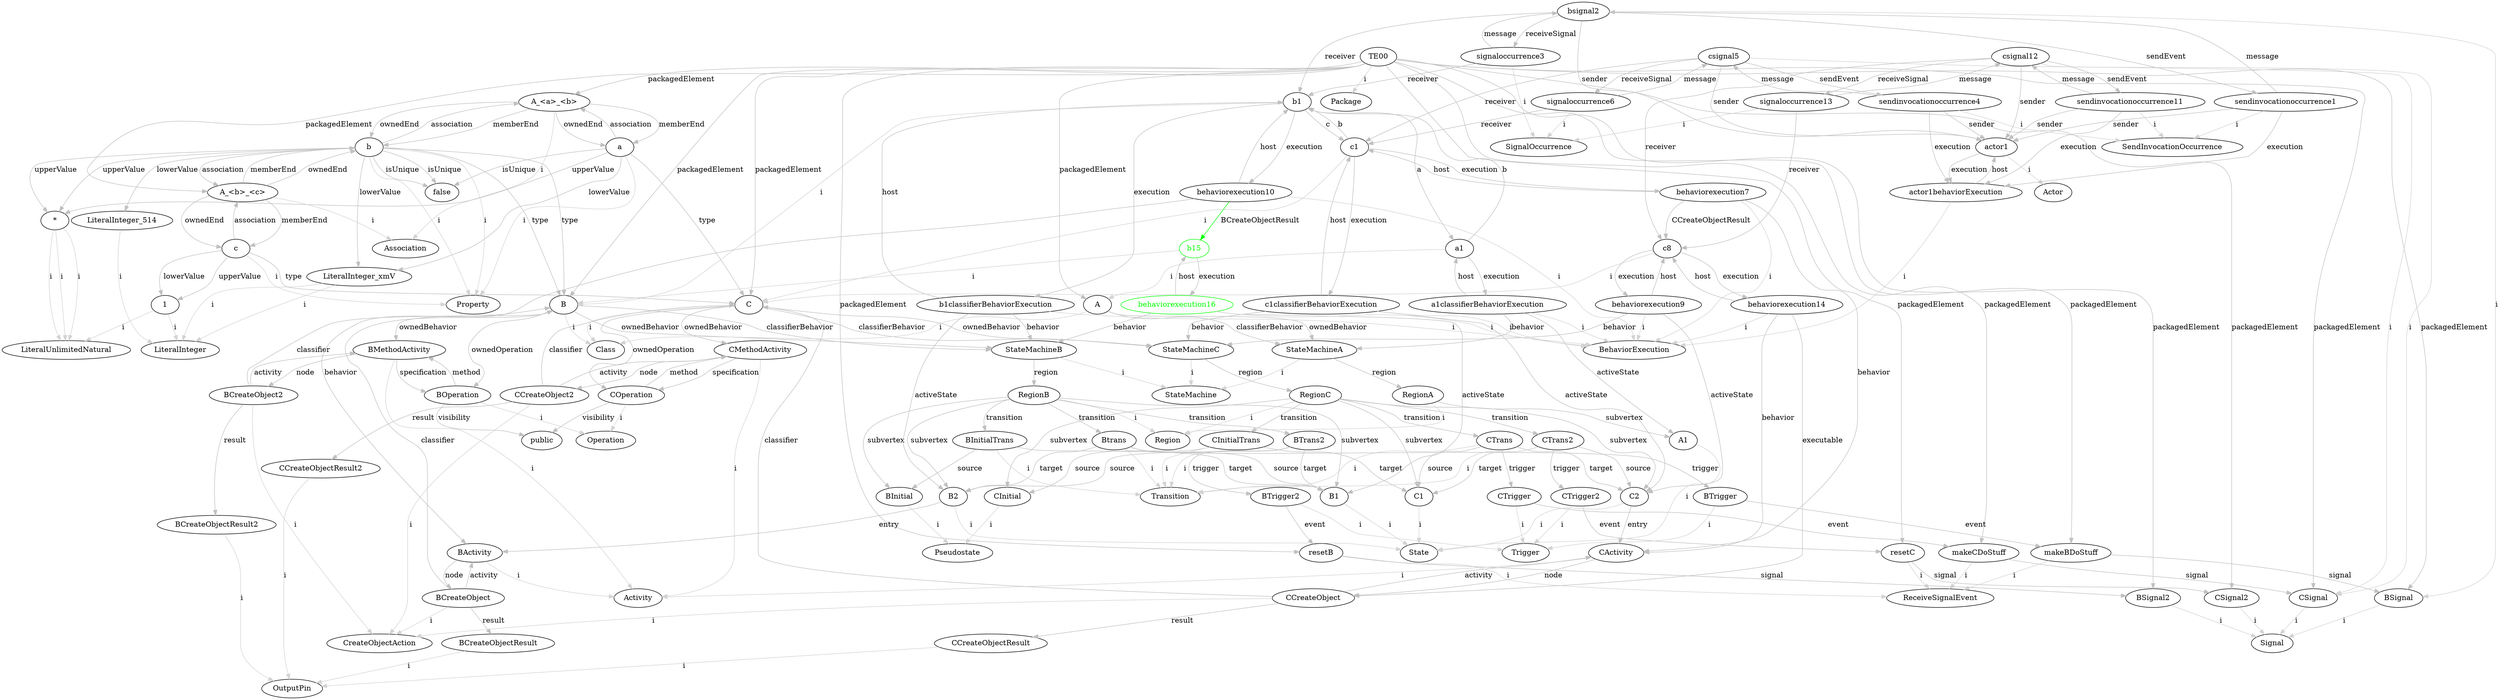 digraph umlMetamodel {
	"TE00" -> "Package" [label="i", color="lightgrey"]
	"TE00" -> "C" [label="packagedElement", color="grey"]
	"C" -> "Class" [label="i", color="lightgrey"]
	"C" -> "StateMachineC" [label="classifierBehavior", color="grey"]
	"C" -> "StateMachineC" [label="ownedBehavior", color="grey"]
	"StateMachineC" -> "StateMachine" [label="i", color="lightgrey"]
	"StateMachineC" -> "RegionC" [label="region", color="grey"]
	"RegionC" -> "Region" [label="i", color="lightgrey"]
	"RegionC" -> "C1" [label="subvertex", color="grey"]
	"C1" -> "State" [label="i", color="lightgrey"]
	"RegionC" -> "C2" [label="subvertex", color="grey"]
	"C2" -> "State" [label="i", color="lightgrey"]
	"C2" -> "CActivity" [label="entry", color="grey"]
	"CActivity" -> "Activity" [label="i", color="lightgrey"]
	"CActivity" -> "CCreateObject" [label="node", color="grey"]
	"CCreateObject" -> "CActivity" [label="activity", color="grey"]
	"CCreateObject" -> "CreateObjectAction" [label="i", color="lightgrey"]
	"CCreateObject" -> "C" [label="classifier", color="grey"]
	"CCreateObject" -> "CCreateObjectResult" [label="result", color="grey"]
	"CCreateObjectResult" -> "OutputPin" [label="i", color="lightgrey"]
	"RegionC" -> "CInitial" [label="subvertex", color="grey"]
	"CInitial" -> "Pseudostate" [label="i", color="lightgrey"]
	"RegionC" -> "CTrans" [label="transition", color="grey"]
	"CTrans" -> "Transition" [label="i", color="lightgrey"]
	"CTrans" -> "C1" [label="source", color="grey"]
	"CTrans" -> "C2" [label="target", color="grey"]
	"CTrans" -> "CTrigger" [label="trigger", color="grey"]
	"CTrigger" -> "Trigger" [label="i", color="lightgrey"]
	"CTrigger" -> "makeCDoStuff" [label="event", color="grey"]
	"RegionC" -> "CTrans2" [label="transition", color="grey"]
	"CTrans2" -> "Transition" [label="i", color="lightgrey"]
	"CTrans2" -> "C2" [label="source", color="grey"]
	"CTrans2" -> "C1" [label="target", color="grey"]
	"CTrans2" -> "CTrigger2" [label="trigger", color="grey"]
	"CTrigger2" -> "Trigger" [label="i", color="lightgrey"]
	"CTrigger2" -> "resetC" [label="event", color="grey"]
	"RegionC" -> "CInitialTrans" [label="transition", color="grey"]
	"CInitialTrans" -> "Transition" [label="i", color="lightgrey"]
	"CInitialTrans" -> "CInitial" [label="source", color="grey"]
	"CInitialTrans" -> "C1" [label="target", color="grey"]
	"C" -> "CMethodActivity" [label="ownedBehavior", color="grey"]
	"CMethodActivity" -> "Activity" [label="i", color="lightgrey"]
	"CMethodActivity" -> "COperation" [label="specification", color="grey"]
	"CMethodActivity" -> "CCreateObject2" [label="node", color="grey"]
	"CCreateObject2" -> "CMethodActivity" [label="activity", color="grey"]
	"CCreateObject2" -> "CreateObjectAction" [label="i", color="lightgrey"]
	"CCreateObject2" -> "C" [label="classifier", color="grey"]
	"CCreateObject2" -> "CCreateObjectResult2" [label="result", color="grey"]
	"CCreateObjectResult2" -> "OutputPin" [label="i", color="lightgrey"]
	"C" -> "COperation" [label="ownedOperation", color="grey"]
	"COperation" -> "Operation" [label="i", color="lightgrey"]
	"COperation" -> "public" [label="visibility", color="grey"]
	"COperation" -> "CMethodActivity" [label="method", color="grey"]
	"TE00" -> "B" [label="packagedElement", color="grey"]
	"B" -> "Class" [label="i", color="lightgrey"]
	"B" -> "StateMachineB" [label="classifierBehavior", color="grey"]
	"B" -> "StateMachineB" [label="ownedBehavior", color="grey"]
	"StateMachineB" -> "StateMachine" [label="i", color="lightgrey"]
	"StateMachineB" -> "RegionB" [label="region", color="grey"]
	"RegionB" -> "Region" [label="i", color="lightgrey"]
	"RegionB" -> "B1" [label="subvertex", color="grey"]
	"B1" -> "State" [label="i", color="lightgrey"]
	"RegionB" -> "B2" [label="subvertex", color="grey"]
	"B2" -> "State" [label="i", color="lightgrey"]
	"B2" -> "BActivity" [label="entry", color="grey"]
	"BActivity" -> "Activity" [label="i", color="lightgrey"]
	"BActivity" -> "BCreateObject" [label="node", color="grey"]
	"BCreateObject" -> "BActivity" [label="activity", color="grey"]
	"BCreateObject" -> "CreateObjectAction" [label="i", color="lightgrey"]
	"BCreateObject" -> "B" [label="classifier", color="grey"]
	"BCreateObject" -> "BCreateObjectResult" [label="result", color="grey"]
	"BCreateObjectResult" -> "OutputPin" [label="i", color="lightgrey"]
	"RegionB" -> "BInitial" [label="subvertex", color="grey"]
	"BInitial" -> "Pseudostate" [label="i", color="lightgrey"]
	"RegionB" -> "Btrans" [label="transition", color="grey"]
	"Btrans" -> "Transition" [label="i", color="lightgrey"]
	"Btrans" -> "B1" [label="source", color="grey"]
	"Btrans" -> "B2" [label="target", color="grey"]
	"Btrans" -> "BTrigger" [label="trigger", color="grey"]
	"BTrigger" -> "Trigger" [label="i", color="lightgrey"]
	"BTrigger" -> "makeBDoStuff" [label="event", color="grey"]
	"RegionB" -> "BTrans2" [label="transition", color="grey"]
	"BTrans2" -> "Transition" [label="i", color="lightgrey"]
	"BTrans2" -> "B2" [label="source", color="grey"]
	"BTrans2" -> "B1" [label="target", color="grey"]
	"BTrans2" -> "BTrigger2" [label="trigger", color="grey"]
	"BTrigger2" -> "Trigger" [label="i", color="lightgrey"]
	"BTrigger2" -> "resetB" [label="event", color="grey"]
	"RegionB" -> "BInitialTrans" [label="transition", color="grey"]
	"BInitialTrans" -> "Transition" [label="i", color="lightgrey"]
	"BInitialTrans" -> "BInitial" [label="source", color="grey"]
	"BInitialTrans" -> "B1" [label="target", color="grey"]
	"B" -> "BMethodActivity" [label="ownedBehavior", color="grey"]
	"BMethodActivity" -> "Activity" [label="i", color="lightgrey"]
	"BMethodActivity" -> "BOperation" [label="specification", color="grey"]
	"BMethodActivity" -> "BCreateObject2" [label="node", color="grey"]
	"BCreateObject2" -> "BMethodActivity" [label="activity", color="grey"]
	"BCreateObject2" -> "CreateObjectAction" [label="i", color="lightgrey"]
	"BCreateObject2" -> "B" [label="classifier", color="grey"]
	"BCreateObject2" -> "BCreateObjectResult2" [label="result", color="grey"]
	"BCreateObjectResult2" -> "OutputPin" [label="i", color="lightgrey"]
	"B" -> "BOperation" [label="ownedOperation", color="grey"]
	"BOperation" -> "Operation" [label="i", color="lightgrey"]
	"BOperation" -> "public" [label="visibility", color="grey"]
	"BOperation" -> "BMethodActivity" [label="method", color="grey"]
	"TE00" -> "A" [label="packagedElement", color="grey"]
	"A" -> "Class" [label="i", color="lightgrey"]
	"A" -> "StateMachineA" [label="classifierBehavior", color="grey"]
	"A" -> "StateMachineA" [label="ownedBehavior", color="grey"]
	"StateMachineA" -> "StateMachine" [label="i", color="lightgrey"]
	"StateMachineA" -> "RegionA" [label="region", color="grey"]
	"RegionA" -> "Region" [label="i", color="lightgrey"]
	"RegionA" -> "A1" [label="subvertex", color="grey"]
	"A1" -> "State" [label="i", color="lightgrey"]
	"TE00" -> "A_<a>_<b>" [label="packagedElement", color="grey"]
	"A_<a>_<b>" -> "Association" [label="i", color="lightgrey"]
	"A_<a>_<b>" -> "a" [label="memberEnd", color="grey"]
	"A_<a>_<b>" -> "b" [label="memberEnd", color="grey"]
	"A_<a>_<b>" -> "a" [label="ownedEnd", color="grey"]
	"a" -> "Property" [label="i", color="lightgrey"]
	"a" -> "C" [label="type", color="grey"]
	"a" -> "false" [label="isUnique", color="grey"]
	"a" -> "A_<a>_<b>" [label="association", color="grey"]
	"a" -> "*" [label="upperValue", color="grey"]
	"*" -> "LiteralUnlimitedNatural" [label="i", color="lightgrey"]
	"a" -> "LiteralInteger_xmV" [label="lowerValue", color="grey"]
	"LiteralInteger_xmV" -> "LiteralInteger" [label="i", color="lightgrey"]
	"A_<a>_<b>" -> "b" [label="ownedEnd", color="grey"]
	"b" -> "Property" [label="i", color="lightgrey"]
	"b" -> "B" [label="type", color="grey"]
	"b" -> "false" [label="isUnique", color="grey"]
	"b" -> "A_<a>_<b>" [label="association", color="grey"]
	"b" -> "*" [label="upperValue", color="grey"]
	"*" -> "LiteralUnlimitedNatural" [label="i", color="lightgrey"]
	"b" -> "LiteralInteger_xmV" [label="lowerValue", color="grey"]
	"LiteralInteger_xmV" -> "LiteralInteger" [label="i", color="lightgrey"]
	"TE00" -> "A_<b>_<c>" [label="packagedElement", color="grey"]
	"A_<b>_<c>" -> "Association" [label="i", color="lightgrey"]
	"A_<b>_<c>" -> "b" [label="memberEnd", color="grey"]
	"A_<b>_<c>" -> "c" [label="memberEnd", color="grey"]
	"A_<b>_<c>" -> "b" [label="ownedEnd", color="grey"]
	"b" -> "Property" [label="i", color="lightgrey"]
	"b" -> "B" [label="type", color="grey"]
	"b" -> "false" [label="isUnique", color="grey"]
	"b" -> "A_<b>_<c>" [label="association", color="grey"]
	"b" -> "*" [label="upperValue", color="grey"]
	"*" -> "LiteralUnlimitedNatural" [label="i", color="lightgrey"]
	"b" -> "LiteralInteger_514" [label="lowerValue", color="grey"]
	"LiteralInteger_514" -> "LiteralInteger" [label="i", color="lightgrey"]
	"A_<b>_<c>" -> "c" [label="ownedEnd", color="grey"]
	"c" -> "Property" [label="i", color="lightgrey"]
	"c" -> "C" [label="type", color="grey"]
	"c" -> "A_<b>_<c>" [label="association", color="grey"]
	"c" -> "1" [label="upperValue", color="grey"]
	"1" -> "LiteralUnlimitedNatural" [label="i", color="lightgrey"]
	"c" -> "1" [label="lowerValue", color="grey"]
	"1" -> "LiteralInteger" [label="i", color="lightgrey"]
	"TE00" -> "BSignal" [label="packagedElement", color="grey"]
	"BSignal" -> "Signal" [label="i", color="lightgrey"]
	"TE00" -> "makeBDoStuff" [label="packagedElement", color="grey"]
	"makeBDoStuff" -> "ReceiveSignalEvent" [label="i", color="lightgrey"]
	"makeBDoStuff" -> "BSignal" [label="signal", color="grey"]
	"TE00" -> "CSignal" [label="packagedElement", color="grey"]
	"CSignal" -> "Signal" [label="i", color="lightgrey"]
	"TE00" -> "makeCDoStuff" [label="packagedElement", color="grey"]
	"makeCDoStuff" -> "ReceiveSignalEvent" [label="i", color="lightgrey"]
	"makeCDoStuff" -> "CSignal" [label="signal", color="grey"]
	"TE00" -> "BSignal2" [label="packagedElement", color="grey"]
	"BSignal2" -> "Signal" [label="i", color="lightgrey"]
	"TE00" -> "resetB" [label="packagedElement", color="grey"]
	"resetB" -> "ReceiveSignalEvent" [label="i", color="lightgrey"]
	"resetB" -> "BSignal2" [label="signal", color="grey"]
	"TE00" -> "CSignal2" [label="packagedElement", color="grey"]
	"CSignal2" -> "Signal" [label="i", color="lightgrey"]
	"TE00" -> "resetC" [label="packagedElement", color="grey"]
	"resetC" -> "ReceiveSignalEvent" [label="i", color="lightgrey"]
	"resetC" -> "CSignal2" [label="signal", color="grey"]
	"a1" -> "A" [label="i", color="lightgrey"]
	"a1classifierBehaviorExecution" -> "BehaviorExecution" [label="i", color="lightgrey"]
	"a1" -> "a1classifierBehaviorExecution" [label="execution", color="grey"]
	"a1classifierBehaviorExecution" -> "a1" [label="host", color="grey"]
	"a1classifierBehaviorExecution" -> "StateMachineA" [label="behavior", color="grey"]
	"a1classifierBehaviorExecution" -> "A1" [label="activeState", color="grey"]
	"b1" -> "B" [label="i", color="lightgrey"]
	"b1" -> "b1classifierBehaviorExecution" [label="execution", color="grey"]
	"b1classifierBehaviorExecution" -> "b1" [label="host", color="grey"]
	"b1classifierBehaviorExecution" -> "StateMachineB" [label="behavior", color="grey"]
	"c1" -> "C" [label="i", color="lightgrey"]
	"c1" -> "c1classifierBehaviorExecution" [label="execution", color="grey"]
	"c1classifierBehaviorExecution" -> "c1" [label="host", color="grey"]
	"c1classifierBehaviorExecution" -> "StateMachineC" [label="behavior", color="grey"]
	"a1" -> "b1" [label="b", color="grey"]
	"b1" -> "a1" [label="a", color="grey"]
	"b1" -> "c1" [label="c", color="grey"]
	"c1" -> "b1" [label="b", color="grey"]
	"actor1" -> "Actor" [label="i", color="lightgrey"]
	"actor1behaviorExecution" -> "BehaviorExecution" [label="i", color="lightgrey"]
	"actor1" -> "actor1behaviorExecution" [label="execution", color="grey"]
	"actor1behaviorExecution" -> "actor1" [label="host", color="grey"]
	"sendinvocationoccurrence1" -> "SendInvocationOccurrence" [label="i", color="lightgrey"]
	"sendinvocationoccurrence1" -> "bsignal2" [label="message", color="grey"]
	"bsignal2" -> "sendinvocationoccurrence1" [label="sendEvent", color="grey"]
	"bsignal2" -> "signaloccurrence3" [label="receiveSignal", color="grey"]
	"signaloccurrence3" -> "bsignal2" [label="message", color="grey"]
	"signaloccurrence3" -> "SignalOccurrence" [label="i", color="lightgrey"]
	"bsignal2" -> "BSignal" [label="i", color="lightgrey"]
	"signaloccurrence3" -> "b1" [label="receiver", color="grey"]
	"bsignal2" -> "actor1" [label="sender", color="grey"]
	"sendinvocationoccurrence1" -> "actor1" [label="sender", color="grey"]
	"bsignal2" -> "b1" [label="receiver", color="grey"]
	"sendinvocationoccurrence1" -> "actor1behaviorExecution" [label="execution", color="grey"]
	"sendinvocationoccurrence4" -> "SendInvocationOccurrence" [label="i", color="lightgrey"]
	"sendinvocationoccurrence4" -> "csignal5" [label="message", color="grey"]
	"csignal5" -> "sendinvocationoccurrence4" [label="sendEvent", color="grey"]
	"csignal5" -> "signaloccurrence6" [label="receiveSignal", color="grey"]
	"signaloccurrence6" -> "csignal5" [label="message", color="grey"]
	"signaloccurrence6" -> "SignalOccurrence" [label="i", color="lightgrey"]
	"csignal5" -> "CSignal" [label="i", color="lightgrey"]
	"signaloccurrence6" -> "c1" [label="receiver", color="grey"]
	"csignal5" -> "actor1" [label="sender", color="grey"]
	"sendinvocationoccurrence4" -> "actor1" [label="sender", color="grey"]
	"csignal5" -> "c1" [label="receiver", color="grey"]
	"sendinvocationoccurrence4" -> "actor1behaviorExecution" [label="execution", color="grey"]
	"c1classifierBehaviorExecution" -> "C2" [label="activeState", color="grey"]
	"behaviorexecution7" -> "CActivity" [label="behavior", color="grey"]
	"behaviorexecution7" -> "BehaviorExecution" [label="i", color="lightgrey"]
	"behaviorexecution7" -> "c1" [label="host", color="grey"]
	"c1" -> "behaviorexecution7" [label="execution", color="grey"]
	"c1classifierBehaviorExecution" -> "BehaviorExecution" [label="i", color="lightgrey"]
	"c8" -> "C" [label="i", color="lightgrey"]
	"c8" -> "behaviorexecution9" [label="execution", color="grey"]
	"behaviorexecution9" -> "c8" [label="host", color="grey"]
	"behaviorexecution9" -> "StateMachineC" [label="behavior", color="grey"]
	"behaviorexecution7" -> "c8" [label="CCreateObjectResult", color="grey"]
	"b1classifierBehaviorExecution" -> "B2" [label="activeState", color="grey"]
	"behaviorexecution10" -> "BActivity" [label="behavior", color="grey"]
	"behaviorexecution10" -> "BehaviorExecution" [label="i", color="lightgrey"]
	"behaviorexecution10" -> "b1" [label="host", color="grey"]
	"b1" -> "behaviorexecution10" [label="execution", color="grey"]
	"b1classifierBehaviorExecution" -> "BehaviorExecution" [label="i", color="lightgrey"]
	"sendinvocationoccurrence11" -> "SendInvocationOccurrence" [label="i", color="lightgrey"]
	"sendinvocationoccurrence11" -> "csignal12" [label="message", color="grey"]
	"csignal12" -> "sendinvocationoccurrence11" [label="sendEvent", color="grey"]
	"csignal12" -> "signaloccurrence13" [label="receiveSignal", color="grey"]
	"signaloccurrence13" -> "csignal12" [label="message", color="grey"]
	"signaloccurrence13" -> "SignalOccurrence" [label="i", color="lightgrey"]
	"csignal12" -> "CSignal" [label="i", color="lightgrey"]
	"signaloccurrence13" -> "c8" [label="receiver", color="grey"]
	"csignal12" -> "actor1" [label="sender", color="grey"]
	"sendinvocationoccurrence11" -> "actor1" [label="sender", color="grey"]
	"csignal12" -> "c8" [label="receiver", color="grey"]
	"sendinvocationoccurrence11" -> "actor1behaviorExecution" [label="execution", color="grey"]
	"behaviorexecution9" -> "C2" [label="activeState", color="grey"]
	"behaviorexecution14" -> "CActivity" [label="behavior", color="grey"]
	"behaviorexecution14" -> "BehaviorExecution" [label="i", color="lightgrey"]
	"behaviorexecution14" -> "c8" [label="host", color="grey"]
	"c8" -> "behaviorexecution14" [label="execution", color="grey"]
	"behaviorexecution9" -> "BehaviorExecution" [label="i", color="lightgrey"]
	"behaviorexecution14" -> "CCreateObject" [label="executable", color="grey"]
	"b15" -> "B" [label="i", color="lightgrey"]
	"b15" [color="green", fontcolor="green"]
	"b15" -> "behaviorexecution16" [label="execution", color="grey"]
	"b15" [color="green", fontcolor="green"]
	"behaviorexecution16" [color="green", fontcolor="green"]
	"behaviorexecution16" -> "b15" [label="host", color="grey"]
	"behaviorexecution16" [color="green", fontcolor="green"]
	"b15" [color="green", fontcolor="green"]
	"behaviorexecution16" -> "BehaviorExecution" [label="i", color="lightgrey"]
	"behaviorexecution16" [color="green", fontcolor="green"]
	"behaviorexecution16" -> "StateMachineB" [label="behavior", color="grey"]
	"behaviorexecution16" [color="green", fontcolor="green"]
	"behaviorexecution10" -> "b15" [label="BCreateObjectResult", color="green"]
	"b15" [color="green", fontcolor="green"]
	"behaviorexecution16" -> "B1" [label="activeState", color="grey"]
	"behaviorexecution16" [color="green", fontcolor="green"]
}
